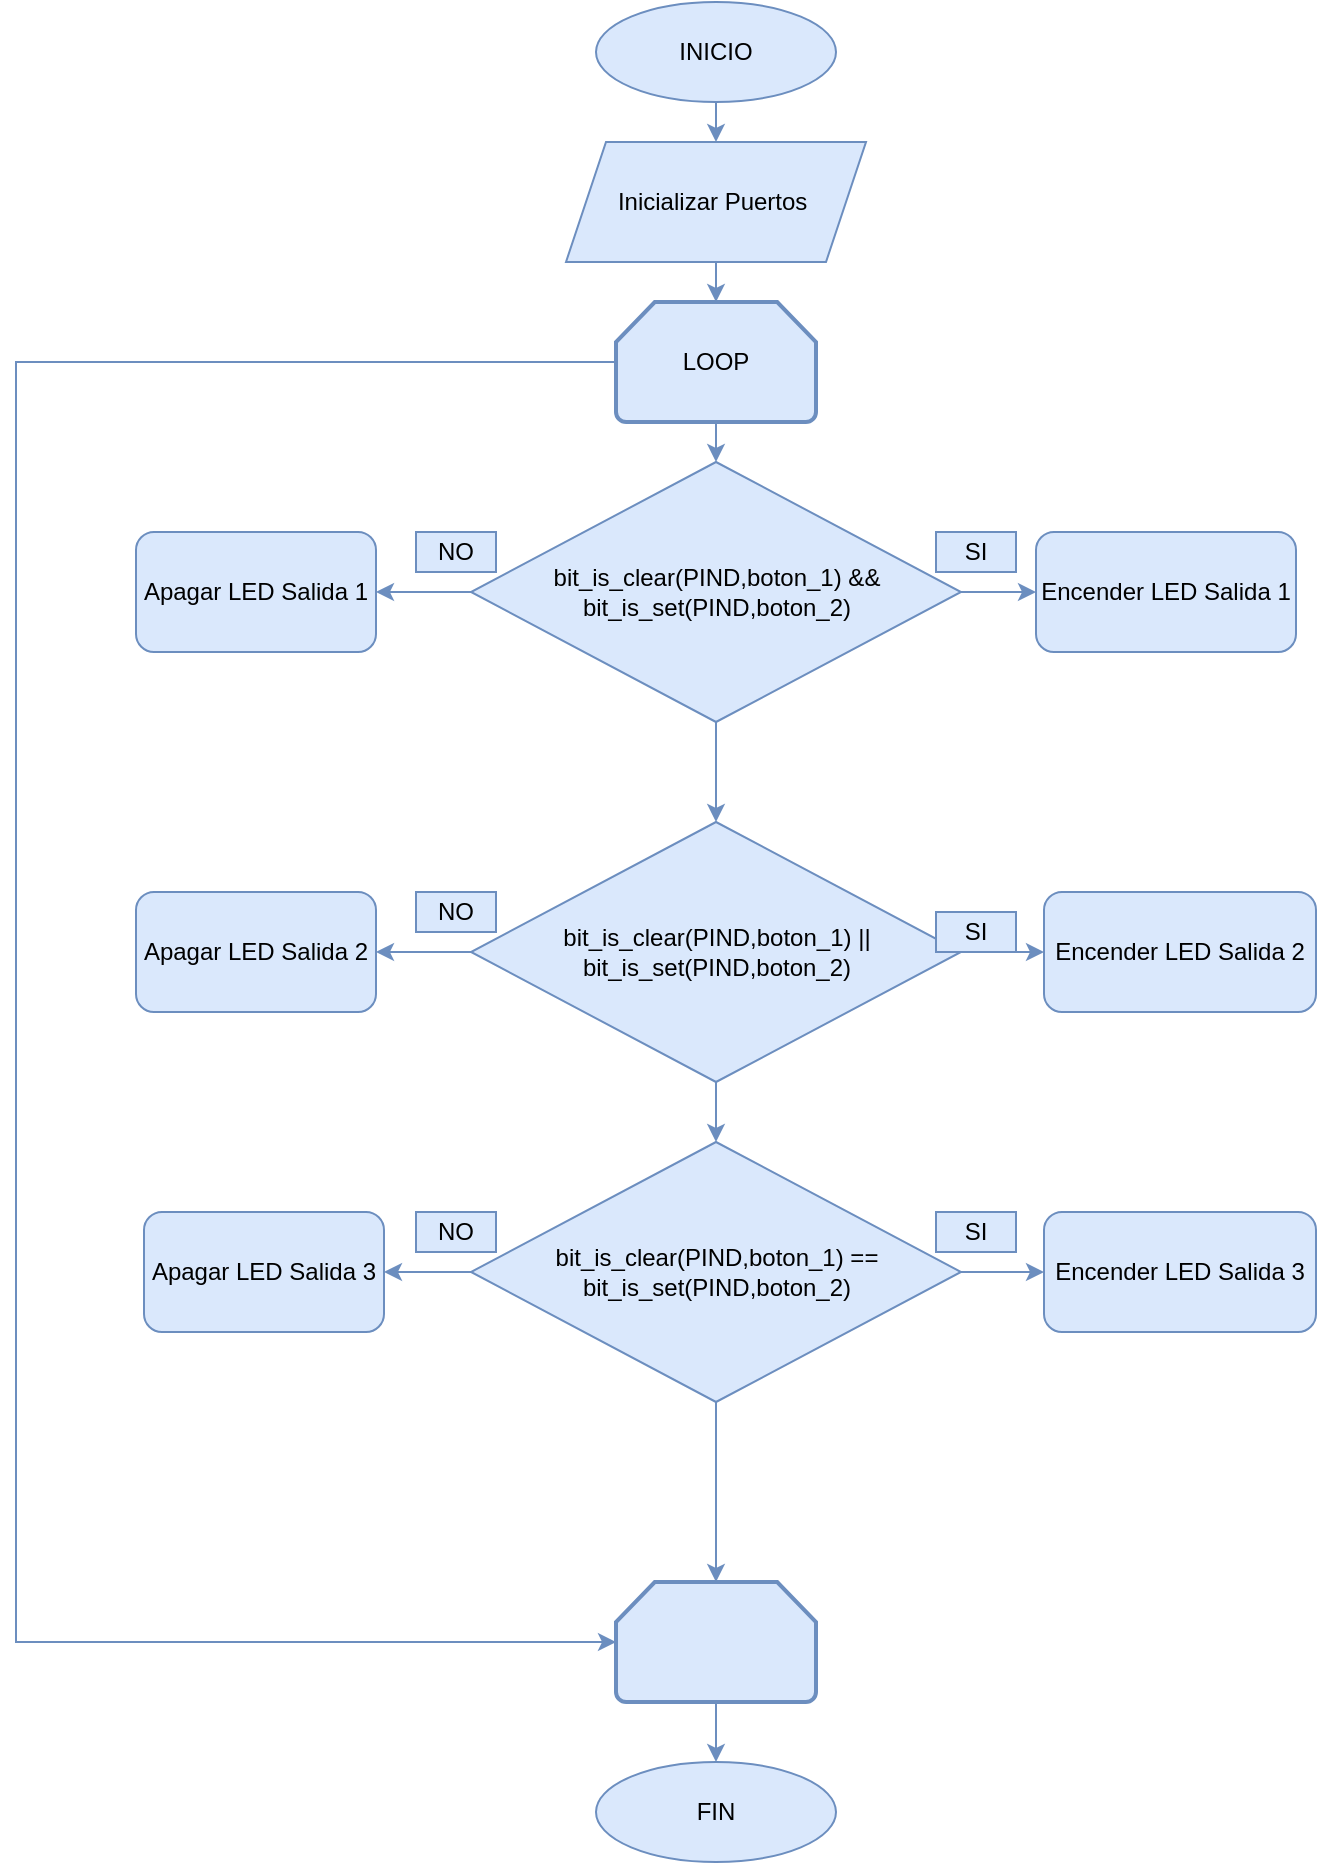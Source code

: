 <mxfile version="13.7.9" type="device"><diagram id="RkzGUc-kI-moD2gNVPd8" name="Página-1"><mxGraphModel dx="2172" dy="1612" grid="1" gridSize="10" guides="1" tooltips="1" connect="1" arrows="1" fold="1" page="1" pageScale="1" pageWidth="827" pageHeight="1169" math="0" shadow="0"><root><mxCell id="0"/><mxCell id="1" parent="0"/><mxCell id="VUDF60SN61y1hMehMgix-14" style="edgeStyle=orthogonalEdgeStyle;rounded=0;orthogonalLoop=1;jettySize=auto;html=1;exitX=0.5;exitY=1;exitDx=0;exitDy=0;entryX=0.5;entryY=0;entryDx=0;entryDy=0;fillColor=#dae8fc;strokeColor=#6c8ebf;" parent="1" source="VUDF60SN61y1hMehMgix-1" target="VUDF60SN61y1hMehMgix-2" edge="1"><mxGeometry relative="1" as="geometry"/></mxCell><mxCell id="VUDF60SN61y1hMehMgix-1" value="INICIO" style="ellipse;whiteSpace=wrap;html=1;fillColor=#dae8fc;strokeColor=#6c8ebf;" parent="1" vertex="1"><mxGeometry x="360" y="100" width="120" height="50" as="geometry"/></mxCell><mxCell id="VUDF60SN61y1hMehMgix-13" style="edgeStyle=orthogonalEdgeStyle;rounded=0;orthogonalLoop=1;jettySize=auto;html=1;exitX=0.5;exitY=1;exitDx=0;exitDy=0;fillColor=#dae8fc;strokeColor=#6c8ebf;" parent="1" source="VUDF60SN61y1hMehMgix-2" target="VUDF60SN61y1hMehMgix-3" edge="1"><mxGeometry relative="1" as="geometry"/></mxCell><mxCell id="VUDF60SN61y1hMehMgix-2" value="Inicializar Puertos&amp;nbsp;&lt;br&gt;" style="shape=parallelogram;perimeter=parallelogramPerimeter;whiteSpace=wrap;html=1;fixedSize=1;fillColor=#dae8fc;strokeColor=#6c8ebf;" parent="1" vertex="1"><mxGeometry x="345" y="170" width="150" height="60" as="geometry"/></mxCell><mxCell id="VUDF60SN61y1hMehMgix-9" style="edgeStyle=orthogonalEdgeStyle;rounded=0;orthogonalLoop=1;jettySize=auto;html=1;exitX=0.5;exitY=1;exitDx=0;exitDy=0;exitPerimeter=0;entryX=0.5;entryY=0;entryDx=0;entryDy=0;fillColor=#dae8fc;strokeColor=#6c8ebf;" parent="1" source="VUDF60SN61y1hMehMgix-3" edge="1"><mxGeometry relative="1" as="geometry"><mxPoint x="420" y="330" as="targetPoint"/></mxGeometry></mxCell><mxCell id="XVaPajJ2Yme5zs-EAuQU-26" style="edgeStyle=orthogonalEdgeStyle;rounded=0;orthogonalLoop=1;jettySize=auto;html=1;exitX=0;exitY=0.5;exitDx=0;exitDy=0;exitPerimeter=0;entryX=0;entryY=0.5;entryDx=0;entryDy=0;entryPerimeter=0;fillColor=#dae8fc;strokeColor=#6c8ebf;" edge="1" parent="1" source="VUDF60SN61y1hMehMgix-3" target="VUDF60SN61y1hMehMgix-4"><mxGeometry relative="1" as="geometry"><Array as="points"><mxPoint x="70" y="280"/><mxPoint x="70" y="920"/></Array></mxGeometry></mxCell><mxCell id="VUDF60SN61y1hMehMgix-3" value="LOOP" style="strokeWidth=2;html=1;shape=mxgraph.flowchart.loop_limit;whiteSpace=wrap;fillColor=#dae8fc;strokeColor=#6c8ebf;" parent="1" vertex="1"><mxGeometry x="370" y="250" width="100" height="60" as="geometry"/></mxCell><mxCell id="VUDF60SN61y1hMehMgix-12" style="edgeStyle=orthogonalEdgeStyle;rounded=0;orthogonalLoop=1;jettySize=auto;html=1;exitX=0.5;exitY=1;exitDx=0;exitDy=0;exitPerimeter=0;entryX=0.5;entryY=0;entryDx=0;entryDy=0;fillColor=#dae8fc;strokeColor=#6c8ebf;" parent="1" source="VUDF60SN61y1hMehMgix-4" target="VUDF60SN61y1hMehMgix-5" edge="1"><mxGeometry relative="1" as="geometry"/></mxCell><mxCell id="VUDF60SN61y1hMehMgix-4" value="" style="strokeWidth=2;html=1;shape=mxgraph.flowchart.loop_limit;whiteSpace=wrap;fillColor=#dae8fc;strokeColor=#6c8ebf;" parent="1" vertex="1"><mxGeometry x="370" y="890" width="100" height="60" as="geometry"/></mxCell><mxCell id="VUDF60SN61y1hMehMgix-5" value="FIN" style="ellipse;whiteSpace=wrap;html=1;fillColor=#dae8fc;strokeColor=#6c8ebf;" parent="1" vertex="1"><mxGeometry x="360" y="980" width="120" height="50" as="geometry"/></mxCell><mxCell id="XVaPajJ2Yme5zs-EAuQU-14" style="edgeStyle=orthogonalEdgeStyle;rounded=0;orthogonalLoop=1;jettySize=auto;html=1;exitX=1;exitY=0.5;exitDx=0;exitDy=0;entryX=0;entryY=0.5;entryDx=0;entryDy=0;fillColor=#dae8fc;strokeColor=#6c8ebf;" edge="1" parent="1" source="XVaPajJ2Yme5zs-EAuQU-1" target="XVaPajJ2Yme5zs-EAuQU-5"><mxGeometry relative="1" as="geometry"/></mxCell><mxCell id="XVaPajJ2Yme5zs-EAuQU-15" style="edgeStyle=orthogonalEdgeStyle;rounded=0;orthogonalLoop=1;jettySize=auto;html=1;exitX=0;exitY=0.5;exitDx=0;exitDy=0;entryX=1;entryY=0.5;entryDx=0;entryDy=0;fillColor=#dae8fc;strokeColor=#6c8ebf;" edge="1" parent="1" source="XVaPajJ2Yme5zs-EAuQU-1" target="XVaPajJ2Yme5zs-EAuQU-8"><mxGeometry relative="1" as="geometry"/></mxCell><mxCell id="XVaPajJ2Yme5zs-EAuQU-17" style="edgeStyle=orthogonalEdgeStyle;rounded=0;orthogonalLoop=1;jettySize=auto;html=1;exitX=0.5;exitY=1;exitDx=0;exitDy=0;entryX=0.5;entryY=0;entryDx=0;entryDy=0;fillColor=#dae8fc;strokeColor=#6c8ebf;" edge="1" parent="1" source="XVaPajJ2Yme5zs-EAuQU-1" target="XVaPajJ2Yme5zs-EAuQU-2"><mxGeometry relative="1" as="geometry"/></mxCell><mxCell id="XVaPajJ2Yme5zs-EAuQU-1" value="bit_is_clear(PIND,boton_1) &amp;amp;&amp;amp; bit_is_set(PIND,boton_2)" style="rhombus;whiteSpace=wrap;html=1;fillColor=#dae8fc;strokeColor=#6c8ebf;" vertex="1" parent="1"><mxGeometry x="297.5" y="330" width="245" height="130" as="geometry"/></mxCell><mxCell id="XVaPajJ2Yme5zs-EAuQU-13" style="edgeStyle=orthogonalEdgeStyle;rounded=0;orthogonalLoop=1;jettySize=auto;html=1;exitX=1;exitY=0.5;exitDx=0;exitDy=0;entryX=0;entryY=0.5;entryDx=0;entryDy=0;fillColor=#dae8fc;strokeColor=#6c8ebf;" edge="1" parent="1" source="XVaPajJ2Yme5zs-EAuQU-2" target="XVaPajJ2Yme5zs-EAuQU-6"><mxGeometry relative="1" as="geometry"/></mxCell><mxCell id="XVaPajJ2Yme5zs-EAuQU-16" style="edgeStyle=orthogonalEdgeStyle;rounded=0;orthogonalLoop=1;jettySize=auto;html=1;exitX=0;exitY=0.5;exitDx=0;exitDy=0;entryX=1;entryY=0.5;entryDx=0;entryDy=0;fillColor=#dae8fc;strokeColor=#6c8ebf;" edge="1" parent="1" source="XVaPajJ2Yme5zs-EAuQU-2" target="XVaPajJ2Yme5zs-EAuQU-9"><mxGeometry relative="1" as="geometry"/></mxCell><mxCell id="XVaPajJ2Yme5zs-EAuQU-18" style="edgeStyle=orthogonalEdgeStyle;rounded=0;orthogonalLoop=1;jettySize=auto;html=1;exitX=0.5;exitY=1;exitDx=0;exitDy=0;entryX=0.5;entryY=0;entryDx=0;entryDy=0;fillColor=#dae8fc;strokeColor=#6c8ebf;" edge="1" parent="1" source="XVaPajJ2Yme5zs-EAuQU-2" target="XVaPajJ2Yme5zs-EAuQU-4"><mxGeometry relative="1" as="geometry"/></mxCell><mxCell id="XVaPajJ2Yme5zs-EAuQU-2" value="bit_is_clear(PIND,boton_1) || bit_is_set(PIND,boton_2)" style="rhombus;whiteSpace=wrap;html=1;fillColor=#dae8fc;strokeColor=#6c8ebf;" vertex="1" parent="1"><mxGeometry x="297.5" y="510" width="245" height="130" as="geometry"/></mxCell><mxCell id="XVaPajJ2Yme5zs-EAuQU-11" style="edgeStyle=orthogonalEdgeStyle;rounded=0;orthogonalLoop=1;jettySize=auto;html=1;exitX=0;exitY=0.5;exitDx=0;exitDy=0;entryX=1;entryY=0.5;entryDx=0;entryDy=0;fillColor=#dae8fc;strokeColor=#6c8ebf;" edge="1" parent="1" source="XVaPajJ2Yme5zs-EAuQU-4" target="XVaPajJ2Yme5zs-EAuQU-10"><mxGeometry relative="1" as="geometry"/></mxCell><mxCell id="XVaPajJ2Yme5zs-EAuQU-12" style="edgeStyle=orthogonalEdgeStyle;rounded=0;orthogonalLoop=1;jettySize=auto;html=1;exitX=1;exitY=0.5;exitDx=0;exitDy=0;entryX=0;entryY=0.5;entryDx=0;entryDy=0;fillColor=#dae8fc;strokeColor=#6c8ebf;" edge="1" parent="1" source="XVaPajJ2Yme5zs-EAuQU-4" target="XVaPajJ2Yme5zs-EAuQU-7"><mxGeometry relative="1" as="geometry"/></mxCell><mxCell id="XVaPajJ2Yme5zs-EAuQU-19" style="edgeStyle=orthogonalEdgeStyle;rounded=0;orthogonalLoop=1;jettySize=auto;html=1;exitX=0.5;exitY=1;exitDx=0;exitDy=0;entryX=0.5;entryY=0;entryDx=0;entryDy=0;entryPerimeter=0;fillColor=#dae8fc;strokeColor=#6c8ebf;" edge="1" parent="1" source="XVaPajJ2Yme5zs-EAuQU-4" target="VUDF60SN61y1hMehMgix-4"><mxGeometry relative="1" as="geometry"/></mxCell><mxCell id="XVaPajJ2Yme5zs-EAuQU-4" value="bit_is_clear(PIND,boton_1) == bit_is_set(PIND,boton_2)" style="rhombus;whiteSpace=wrap;html=1;fillColor=#dae8fc;strokeColor=#6c8ebf;" vertex="1" parent="1"><mxGeometry x="297.5" y="670" width="245" height="130" as="geometry"/></mxCell><mxCell id="XVaPajJ2Yme5zs-EAuQU-5" value="Encender LED Salida 1" style="rounded=1;whiteSpace=wrap;html=1;fillColor=#dae8fc;strokeColor=#6c8ebf;" vertex="1" parent="1"><mxGeometry x="580" y="365" width="130" height="60" as="geometry"/></mxCell><mxCell id="XVaPajJ2Yme5zs-EAuQU-6" value="Encender LED Salida 2" style="rounded=1;whiteSpace=wrap;html=1;fillColor=#dae8fc;strokeColor=#6c8ebf;" vertex="1" parent="1"><mxGeometry x="584" y="545" width="136" height="60" as="geometry"/></mxCell><mxCell id="XVaPajJ2Yme5zs-EAuQU-7" value="Encender LED Salida 3" style="rounded=1;whiteSpace=wrap;html=1;fillColor=#dae8fc;strokeColor=#6c8ebf;" vertex="1" parent="1"><mxGeometry x="584" y="705" width="136" height="60" as="geometry"/></mxCell><mxCell id="XVaPajJ2Yme5zs-EAuQU-8" value="Apagar LED Salida 1" style="rounded=1;whiteSpace=wrap;html=1;fillColor=#dae8fc;strokeColor=#6c8ebf;" vertex="1" parent="1"><mxGeometry x="130" y="365" width="120" height="60" as="geometry"/></mxCell><mxCell id="XVaPajJ2Yme5zs-EAuQU-9" value="Apagar&amp;nbsp;LED Salida 2" style="rounded=1;whiteSpace=wrap;html=1;fillColor=#dae8fc;strokeColor=#6c8ebf;" vertex="1" parent="1"><mxGeometry x="130" y="545" width="120" height="60" as="geometry"/></mxCell><mxCell id="XVaPajJ2Yme5zs-EAuQU-10" value="Apagar&amp;nbsp;LED Salida 3" style="rounded=1;whiteSpace=wrap;html=1;fillColor=#dae8fc;strokeColor=#6c8ebf;" vertex="1" parent="1"><mxGeometry x="134" y="705" width="120" height="60" as="geometry"/></mxCell><mxCell id="XVaPajJ2Yme5zs-EAuQU-20" value="SI" style="text;html=1;strokeColor=#6c8ebf;fillColor=#dae8fc;align=center;verticalAlign=middle;whiteSpace=wrap;rounded=0;" vertex="1" parent="1"><mxGeometry x="530" y="365" width="40" height="20" as="geometry"/></mxCell><mxCell id="XVaPajJ2Yme5zs-EAuQU-21" value="SI" style="text;html=1;strokeColor=#6c8ebf;fillColor=#dae8fc;align=center;verticalAlign=middle;whiteSpace=wrap;rounded=0;" vertex="1" parent="1"><mxGeometry x="530" y="555" width="40" height="20" as="geometry"/></mxCell><mxCell id="XVaPajJ2Yme5zs-EAuQU-22" value="SI" style="text;html=1;strokeColor=#6c8ebf;fillColor=#dae8fc;align=center;verticalAlign=middle;whiteSpace=wrap;rounded=0;" vertex="1" parent="1"><mxGeometry x="530" y="705" width="40" height="20" as="geometry"/></mxCell><mxCell id="XVaPajJ2Yme5zs-EAuQU-23" value="NO" style="text;html=1;strokeColor=#6c8ebf;fillColor=#dae8fc;align=center;verticalAlign=middle;whiteSpace=wrap;rounded=0;" vertex="1" parent="1"><mxGeometry x="270" y="365" width="40" height="20" as="geometry"/></mxCell><mxCell id="XVaPajJ2Yme5zs-EAuQU-24" value="NO" style="text;html=1;strokeColor=#6c8ebf;fillColor=#dae8fc;align=center;verticalAlign=middle;whiteSpace=wrap;rounded=0;" vertex="1" parent="1"><mxGeometry x="270" y="545" width="40" height="20" as="geometry"/></mxCell><mxCell id="XVaPajJ2Yme5zs-EAuQU-25" value="NO" style="text;html=1;strokeColor=#6c8ebf;fillColor=#dae8fc;align=center;verticalAlign=middle;whiteSpace=wrap;rounded=0;" vertex="1" parent="1"><mxGeometry x="270" y="705" width="40" height="20" as="geometry"/></mxCell></root></mxGraphModel></diagram></mxfile>